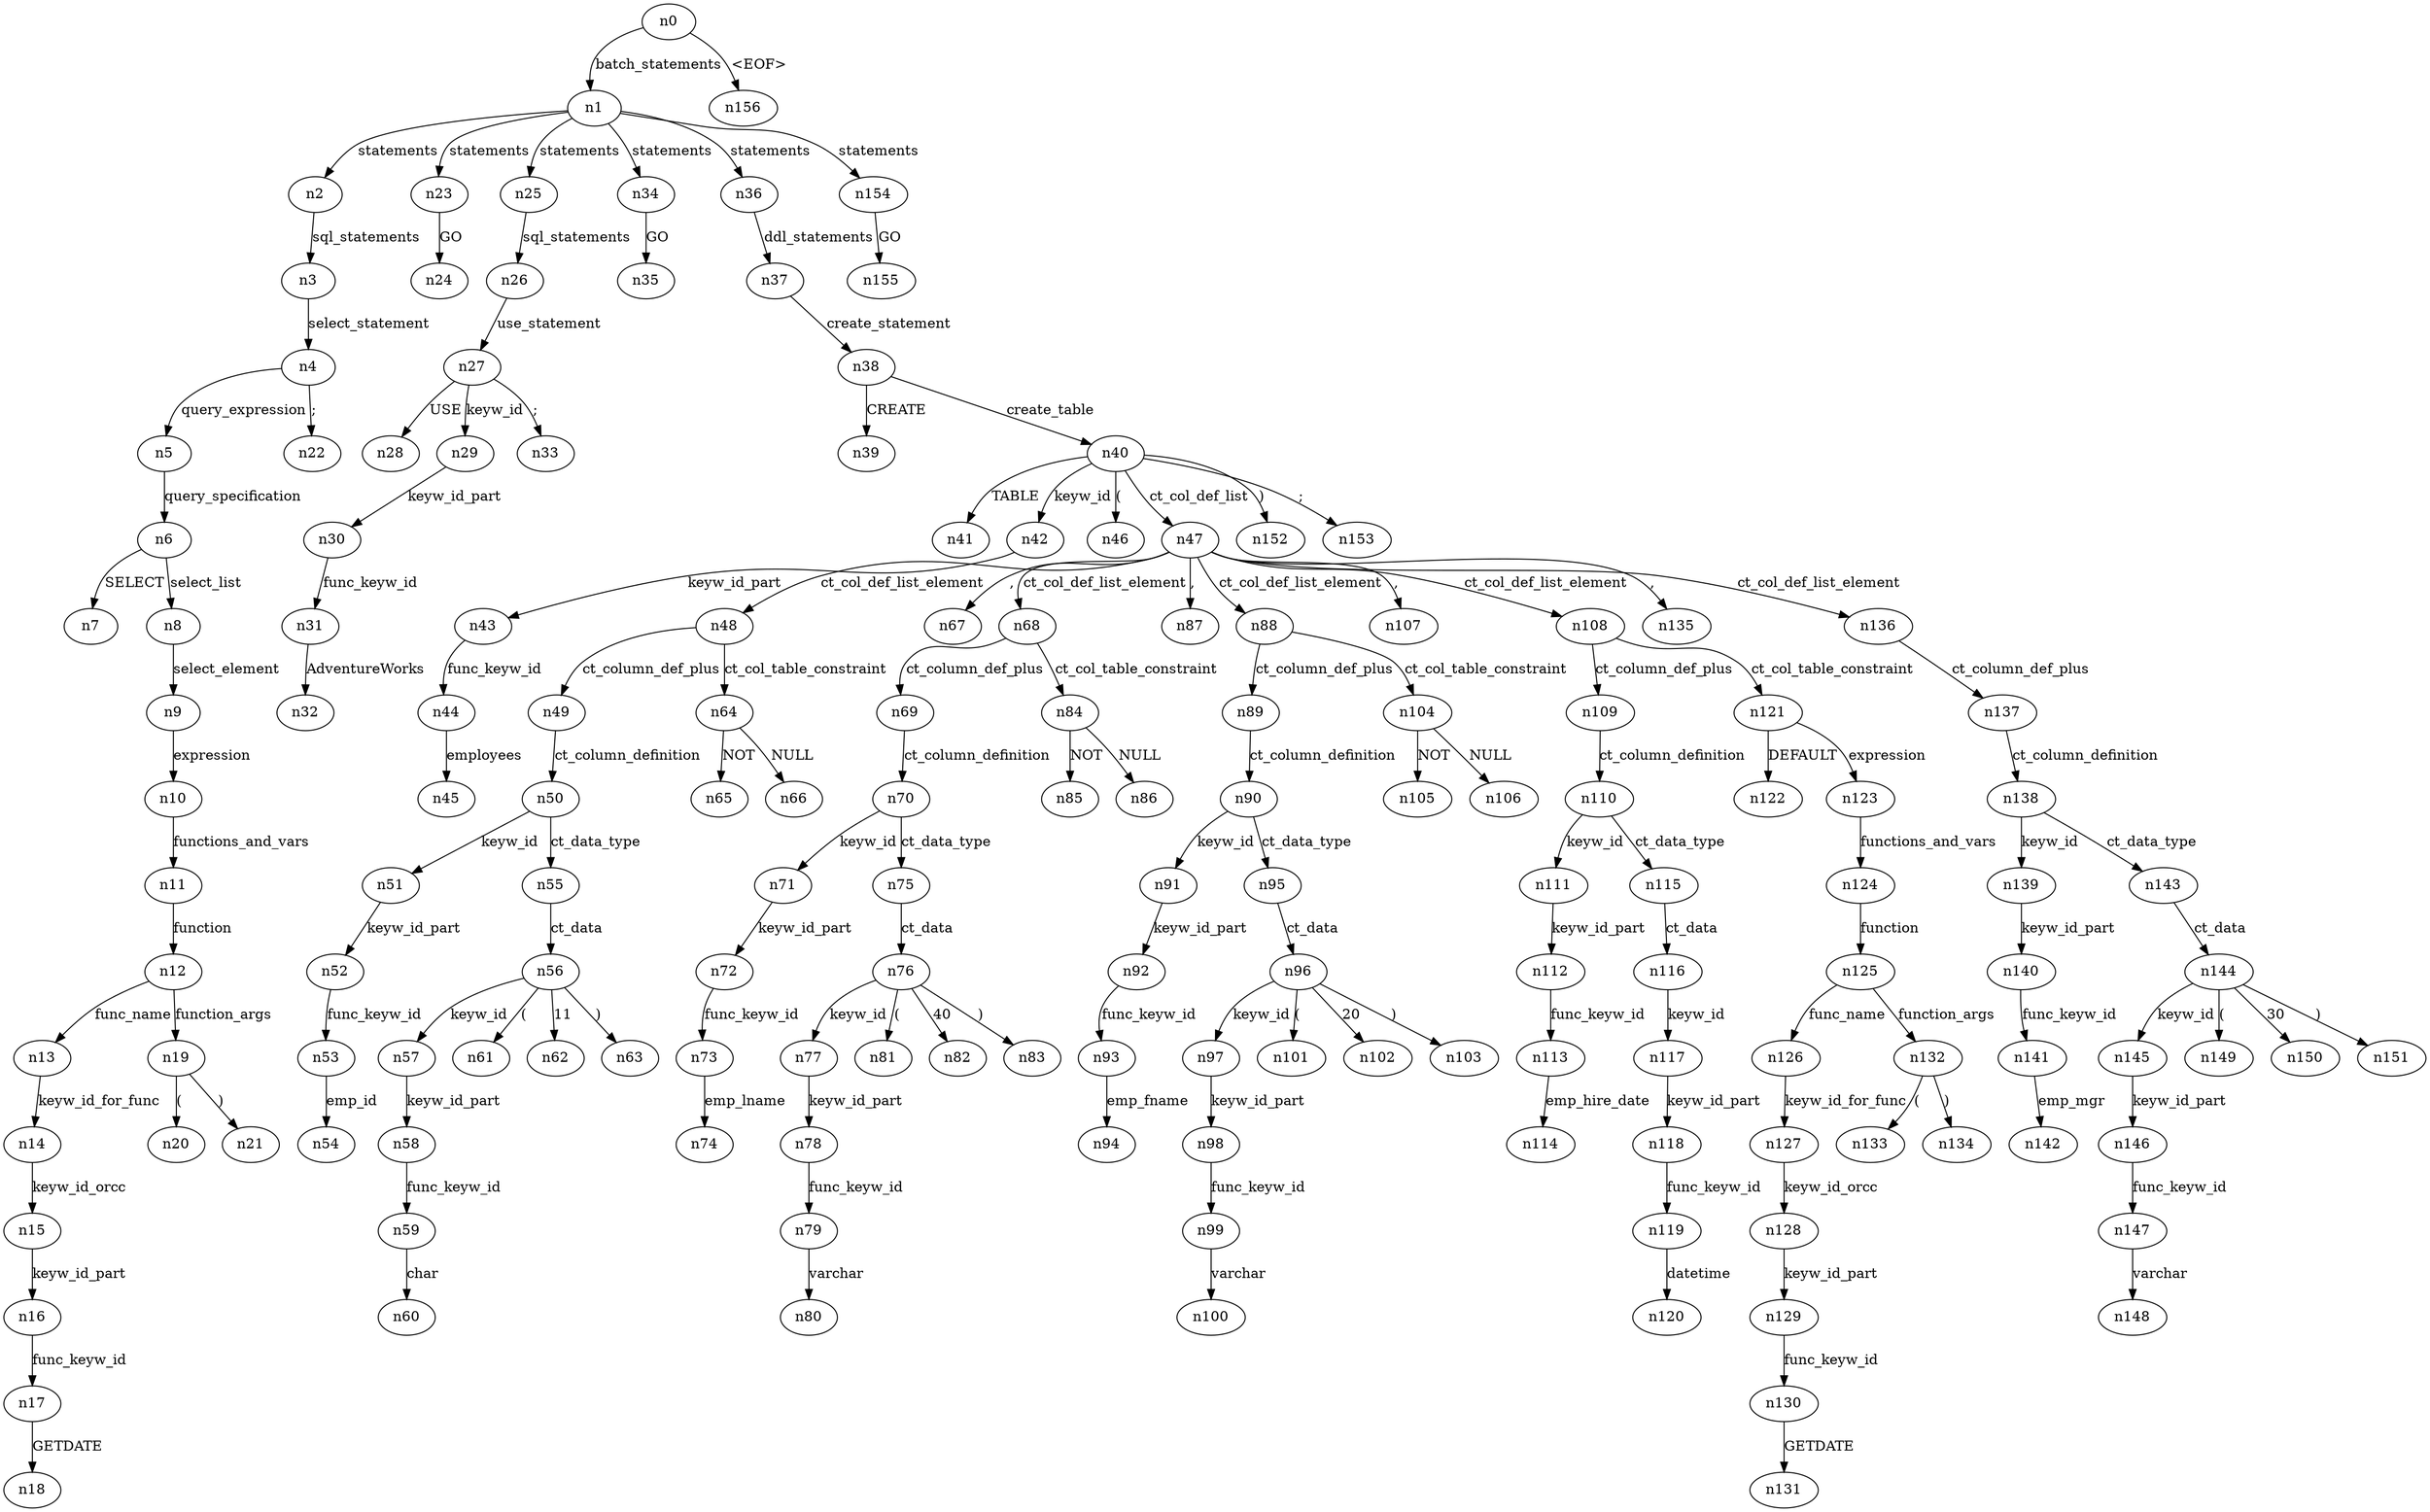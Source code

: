 digraph ParseTree {
  n0 -> n1 [label="batch_statements"];
  n1 -> n2 [label="statements"];
  n2 -> n3 [label="sql_statements"];
  n3 -> n4 [label="select_statement"];
  n4 -> n5 [label="query_expression"];
  n5 -> n6 [label="query_specification"];
  n6 -> n7 [label="SELECT"];
  n6 -> n8 [label="select_list"];
  n8 -> n9 [label="select_element"];
  n9 -> n10 [label="expression"];
  n10 -> n11 [label="functions_and_vars"];
  n11 -> n12 [label="function"];
  n12 -> n13 [label="func_name"];
  n13 -> n14 [label="keyw_id_for_func"];
  n14 -> n15 [label="keyw_id_orcc"];
  n15 -> n16 [label="keyw_id_part"];
  n16 -> n17 [label="func_keyw_id"];
  n17 -> n18 [label="GETDATE"];
  n12 -> n19 [label="function_args"];
  n19 -> n20 [label="("];
  n19 -> n21 [label=")"];
  n4 -> n22 [label=";"];
  n1 -> n23 [label="statements"];
  n23 -> n24 [label="GO"];
  n1 -> n25 [label="statements"];
  n25 -> n26 [label="sql_statements"];
  n26 -> n27 [label="use_statement"];
  n27 -> n28 [label="USE"];
  n27 -> n29 [label="keyw_id"];
  n29 -> n30 [label="keyw_id_part"];
  n30 -> n31 [label="func_keyw_id"];
  n31 -> n32 [label="AdventureWorks"];
  n27 -> n33 [label=";"];
  n1 -> n34 [label="statements"];
  n34 -> n35 [label="GO"];
  n1 -> n36 [label="statements"];
  n36 -> n37 [label="ddl_statements"];
  n37 -> n38 [label="create_statement"];
  n38 -> n39 [label="CREATE"];
  n38 -> n40 [label="create_table"];
  n40 -> n41 [label="TABLE"];
  n40 -> n42 [label="keyw_id"];
  n42 -> n43 [label="keyw_id_part"];
  n43 -> n44 [label="func_keyw_id"];
  n44 -> n45 [label="employees"];
  n40 -> n46 [label="("];
  n40 -> n47 [label="ct_col_def_list"];
  n47 -> n48 [label="ct_col_def_list_element"];
  n48 -> n49 [label="ct_column_def_plus"];
  n49 -> n50 [label="ct_column_definition"];
  n50 -> n51 [label="keyw_id"];
  n51 -> n52 [label="keyw_id_part"];
  n52 -> n53 [label="func_keyw_id"];
  n53 -> n54 [label="emp_id"];
  n50 -> n55 [label="ct_data_type"];
  n55 -> n56 [label="ct_data"];
  n56 -> n57 [label="keyw_id"];
  n57 -> n58 [label="keyw_id_part"];
  n58 -> n59 [label="func_keyw_id"];
  n59 -> n60 [label="char"];
  n56 -> n61 [label="("];
  n56 -> n62 [label="11"];
  n56 -> n63 [label=")"];
  n48 -> n64 [label="ct_col_table_constraint"];
  n64 -> n65 [label="NOT"];
  n64 -> n66 [label="NULL"];
  n47 -> n67 [label=","];
  n47 -> n68 [label="ct_col_def_list_element"];
  n68 -> n69 [label="ct_column_def_plus"];
  n69 -> n70 [label="ct_column_definition"];
  n70 -> n71 [label="keyw_id"];
  n71 -> n72 [label="keyw_id_part"];
  n72 -> n73 [label="func_keyw_id"];
  n73 -> n74 [label="emp_lname"];
  n70 -> n75 [label="ct_data_type"];
  n75 -> n76 [label="ct_data"];
  n76 -> n77 [label="keyw_id"];
  n77 -> n78 [label="keyw_id_part"];
  n78 -> n79 [label="func_keyw_id"];
  n79 -> n80 [label="varchar"];
  n76 -> n81 [label="("];
  n76 -> n82 [label="40"];
  n76 -> n83 [label=")"];
  n68 -> n84 [label="ct_col_table_constraint"];
  n84 -> n85 [label="NOT"];
  n84 -> n86 [label="NULL"];
  n47 -> n87 [label=","];
  n47 -> n88 [label="ct_col_def_list_element"];
  n88 -> n89 [label="ct_column_def_plus"];
  n89 -> n90 [label="ct_column_definition"];
  n90 -> n91 [label="keyw_id"];
  n91 -> n92 [label="keyw_id_part"];
  n92 -> n93 [label="func_keyw_id"];
  n93 -> n94 [label="emp_fname"];
  n90 -> n95 [label="ct_data_type"];
  n95 -> n96 [label="ct_data"];
  n96 -> n97 [label="keyw_id"];
  n97 -> n98 [label="keyw_id_part"];
  n98 -> n99 [label="func_keyw_id"];
  n99 -> n100 [label="varchar"];
  n96 -> n101 [label="("];
  n96 -> n102 [label="20"];
  n96 -> n103 [label=")"];
  n88 -> n104 [label="ct_col_table_constraint"];
  n104 -> n105 [label="NOT"];
  n104 -> n106 [label="NULL"];
  n47 -> n107 [label=","];
  n47 -> n108 [label="ct_col_def_list_element"];
  n108 -> n109 [label="ct_column_def_plus"];
  n109 -> n110 [label="ct_column_definition"];
  n110 -> n111 [label="keyw_id"];
  n111 -> n112 [label="keyw_id_part"];
  n112 -> n113 [label="func_keyw_id"];
  n113 -> n114 [label="emp_hire_date"];
  n110 -> n115 [label="ct_data_type"];
  n115 -> n116 [label="ct_data"];
  n116 -> n117 [label="keyw_id"];
  n117 -> n118 [label="keyw_id_part"];
  n118 -> n119 [label="func_keyw_id"];
  n119 -> n120 [label="datetime"];
  n108 -> n121 [label="ct_col_table_constraint"];
  n121 -> n122 [label="DEFAULT"];
  n121 -> n123 [label="expression"];
  n123 -> n124 [label="functions_and_vars"];
  n124 -> n125 [label="function"];
  n125 -> n126 [label="func_name"];
  n126 -> n127 [label="keyw_id_for_func"];
  n127 -> n128 [label="keyw_id_orcc"];
  n128 -> n129 [label="keyw_id_part"];
  n129 -> n130 [label="func_keyw_id"];
  n130 -> n131 [label="GETDATE"];
  n125 -> n132 [label="function_args"];
  n132 -> n133 [label="("];
  n132 -> n134 [label=")"];
  n47 -> n135 [label=","];
  n47 -> n136 [label="ct_col_def_list_element"];
  n136 -> n137 [label="ct_column_def_plus"];
  n137 -> n138 [label="ct_column_definition"];
  n138 -> n139 [label="keyw_id"];
  n139 -> n140 [label="keyw_id_part"];
  n140 -> n141 [label="func_keyw_id"];
  n141 -> n142 [label="emp_mgr"];
  n138 -> n143 [label="ct_data_type"];
  n143 -> n144 [label="ct_data"];
  n144 -> n145 [label="keyw_id"];
  n145 -> n146 [label="keyw_id_part"];
  n146 -> n147 [label="func_keyw_id"];
  n147 -> n148 [label="varchar"];
  n144 -> n149 [label="("];
  n144 -> n150 [label="30"];
  n144 -> n151 [label=")"];
  n40 -> n152 [label=")"];
  n40 -> n153 [label=";"];
  n1 -> n154 [label="statements"];
  n154 -> n155 [label="GO"];
  n0 -> n156 [label="<EOF>"];
}